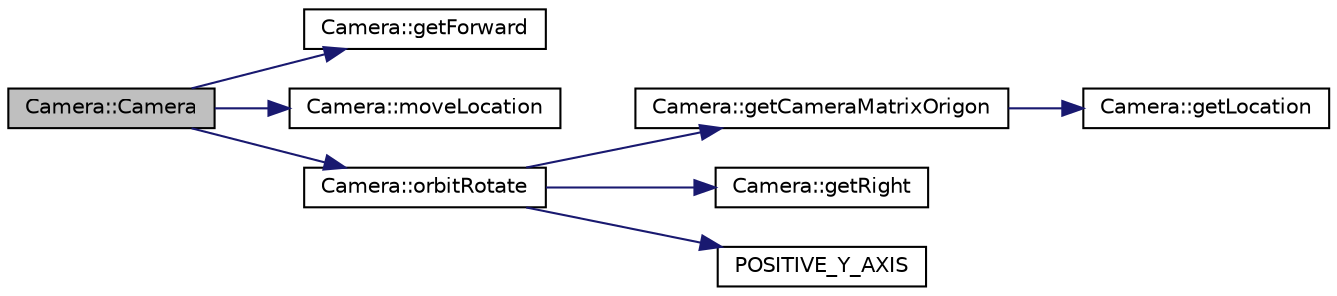 digraph "Camera::Camera"
{
 // LATEX_PDF_SIZE
  edge [fontname="Helvetica",fontsize="10",labelfontname="Helvetica",labelfontsize="10"];
  node [fontname="Helvetica",fontsize="10",shape=record];
  rankdir="LR";
  Node1 [label="Camera::Camera",height=0.2,width=0.4,color="black", fillcolor="grey75", style="filled", fontcolor="black",tooltip="Constructor for the camera."];
  Node1 -> Node2 [color="midnightblue",fontsize="10",style="solid",fontname="Helvetica"];
  Node2 [label="Camera::getForward",height=0.2,width=0.4,color="black", fillcolor="white", style="filled",URL="$classCamera.html#ae44d552243a7b430e94ed9e70adcf07b",tooltip="Returns the forward direction of the camera."];
  Node1 -> Node3 [color="midnightblue",fontsize="10",style="solid",fontname="Helvetica"];
  Node3 [label="Camera::moveLocation",height=0.2,width=0.4,color="black", fillcolor="white", style="filled",URL="$classCamera.html#a9cdd547b79e817e68bf62f2bc256ee02",tooltip="Moves the camera by the given vector."];
  Node1 -> Node4 [color="midnightblue",fontsize="10",style="solid",fontname="Helvetica"];
  Node4 [label="Camera::orbitRotate",height=0.2,width=0.4,color="black", fillcolor="white", style="filled",URL="$classCamera.html#adad2ddd78627a085dfb4f00b0add991f",tooltip="rotates the camera around the target."];
  Node4 -> Node5 [color="midnightblue",fontsize="10",style="solid",fontname="Helvetica"];
  Node5 [label="Camera::getCameraMatrixOrigon",height=0.2,width=0.4,color="black", fillcolor="white", style="filled",URL="$classCamera.html#acdb736eec57c3cdbeff41069f378f713",tooltip="returns the camera matrix with the target as the origon."];
  Node5 -> Node6 [color="midnightblue",fontsize="10",style="solid",fontname="Helvetica"];
  Node6 [label="Camera::getLocation",height=0.2,width=0.4,color="black", fillcolor="white", style="filled",URL="$classCamera.html#aa5786f7090ec3569fa729f10a2e64ce1",tooltip="Returns the location of the camera."];
  Node4 -> Node7 [color="midnightblue",fontsize="10",style="solid",fontname="Helvetica"];
  Node7 [label="Camera::getRight",height=0.2,width=0.4,color="black", fillcolor="white", style="filled",URL="$classCamera.html#aa21e94d4bfd57c15897a8a2948d6356c",tooltip="Returns the right direction of the camera."];
  Node4 -> Node8 [color="midnightblue",fontsize="10",style="solid",fontname="Helvetica"];
  Node8 [label="POSITIVE_Y_AXIS",height=0.2,width=0.4,color="black", fillcolor="white", style="filled",URL="$Camera_8hpp.html#ab03bb87e5fba3bc2067ea684738a2748",tooltip=" "];
}

